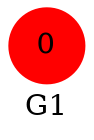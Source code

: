 strict graph G1 {
	graph [label=G1,
		name=G1
	];
	node [color=red,
		shape=circle,
		style=filled
	];
	0;
}
